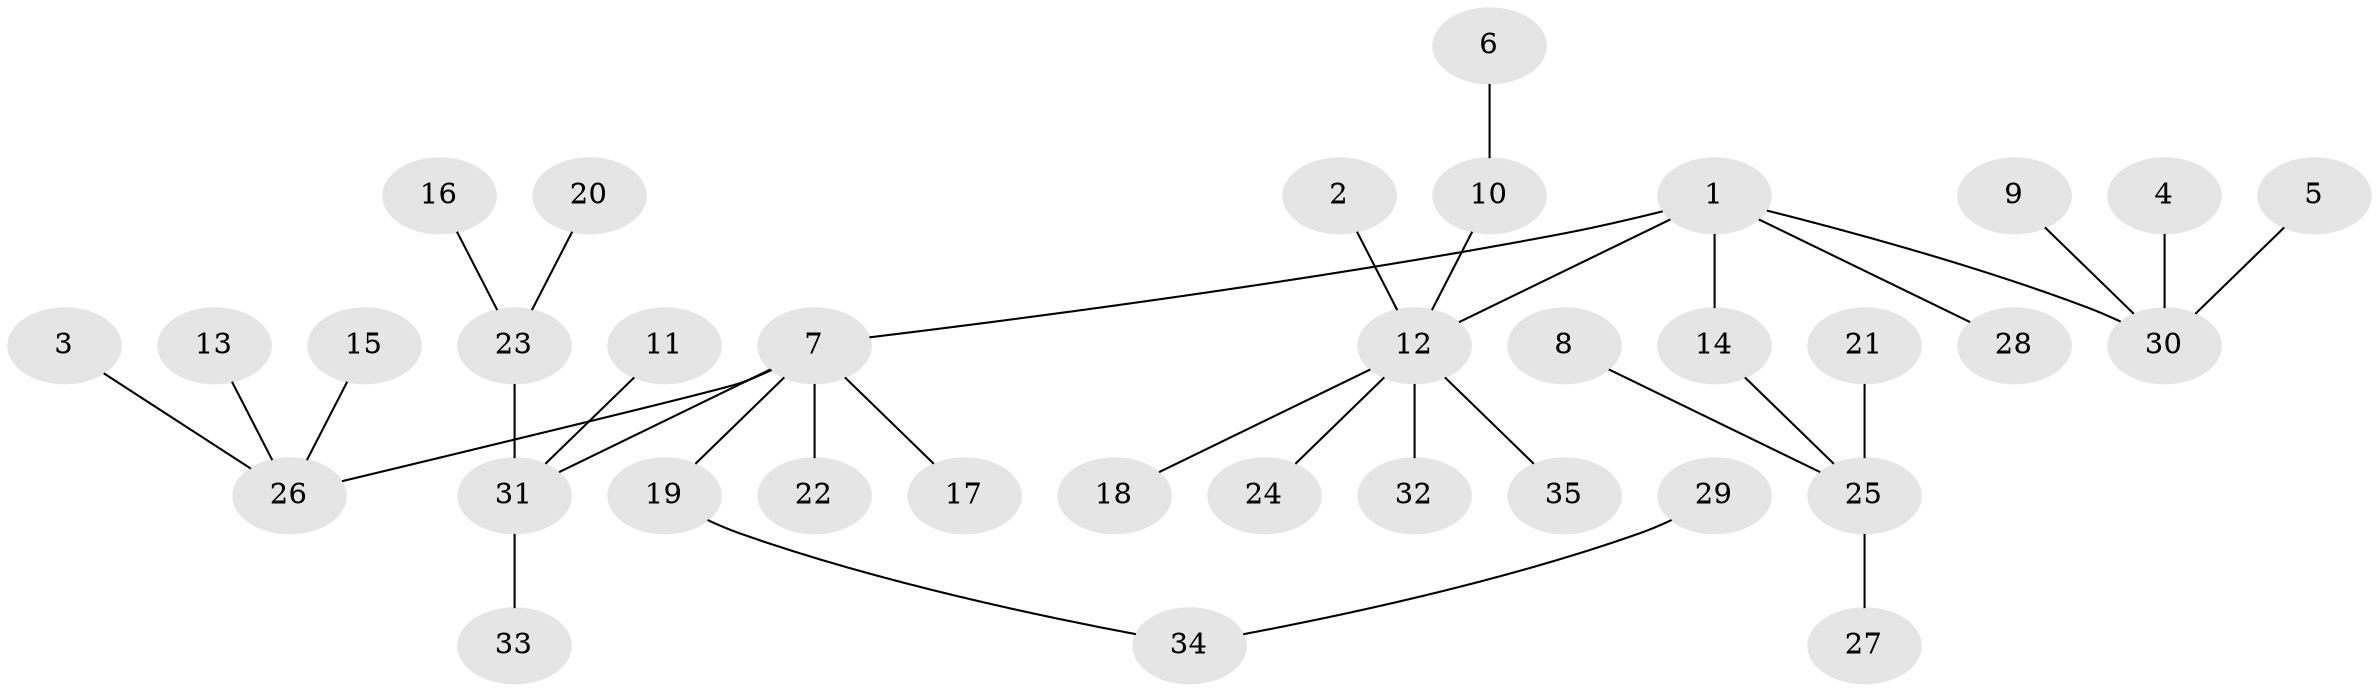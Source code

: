 // original degree distribution, {5: 0.028985507246376812, 6: 0.028985507246376812, 8: 0.014492753623188406, 1: 0.5652173913043478, 3: 0.10144927536231885, 4: 0.07246376811594203, 2: 0.18840579710144928}
// Generated by graph-tools (version 1.1) at 2025/50/03/09/25 03:50:25]
// undirected, 35 vertices, 34 edges
graph export_dot {
graph [start="1"]
  node [color=gray90,style=filled];
  1;
  2;
  3;
  4;
  5;
  6;
  7;
  8;
  9;
  10;
  11;
  12;
  13;
  14;
  15;
  16;
  17;
  18;
  19;
  20;
  21;
  22;
  23;
  24;
  25;
  26;
  27;
  28;
  29;
  30;
  31;
  32;
  33;
  34;
  35;
  1 -- 7 [weight=1.0];
  1 -- 12 [weight=1.0];
  1 -- 14 [weight=1.0];
  1 -- 28 [weight=1.0];
  1 -- 30 [weight=1.0];
  2 -- 12 [weight=1.0];
  3 -- 26 [weight=1.0];
  4 -- 30 [weight=1.0];
  5 -- 30 [weight=1.0];
  6 -- 10 [weight=1.0];
  7 -- 17 [weight=1.0];
  7 -- 19 [weight=1.0];
  7 -- 22 [weight=1.0];
  7 -- 26 [weight=1.0];
  7 -- 31 [weight=1.0];
  8 -- 25 [weight=1.0];
  9 -- 30 [weight=1.0];
  10 -- 12 [weight=1.0];
  11 -- 31 [weight=1.0];
  12 -- 18 [weight=1.0];
  12 -- 24 [weight=1.0];
  12 -- 32 [weight=1.0];
  12 -- 35 [weight=1.0];
  13 -- 26 [weight=1.0];
  14 -- 25 [weight=1.0];
  15 -- 26 [weight=1.0];
  16 -- 23 [weight=1.0];
  19 -- 34 [weight=1.0];
  20 -- 23 [weight=1.0];
  21 -- 25 [weight=1.0];
  23 -- 31 [weight=1.0];
  25 -- 27 [weight=1.0];
  29 -- 34 [weight=1.0];
  31 -- 33 [weight=1.0];
}
